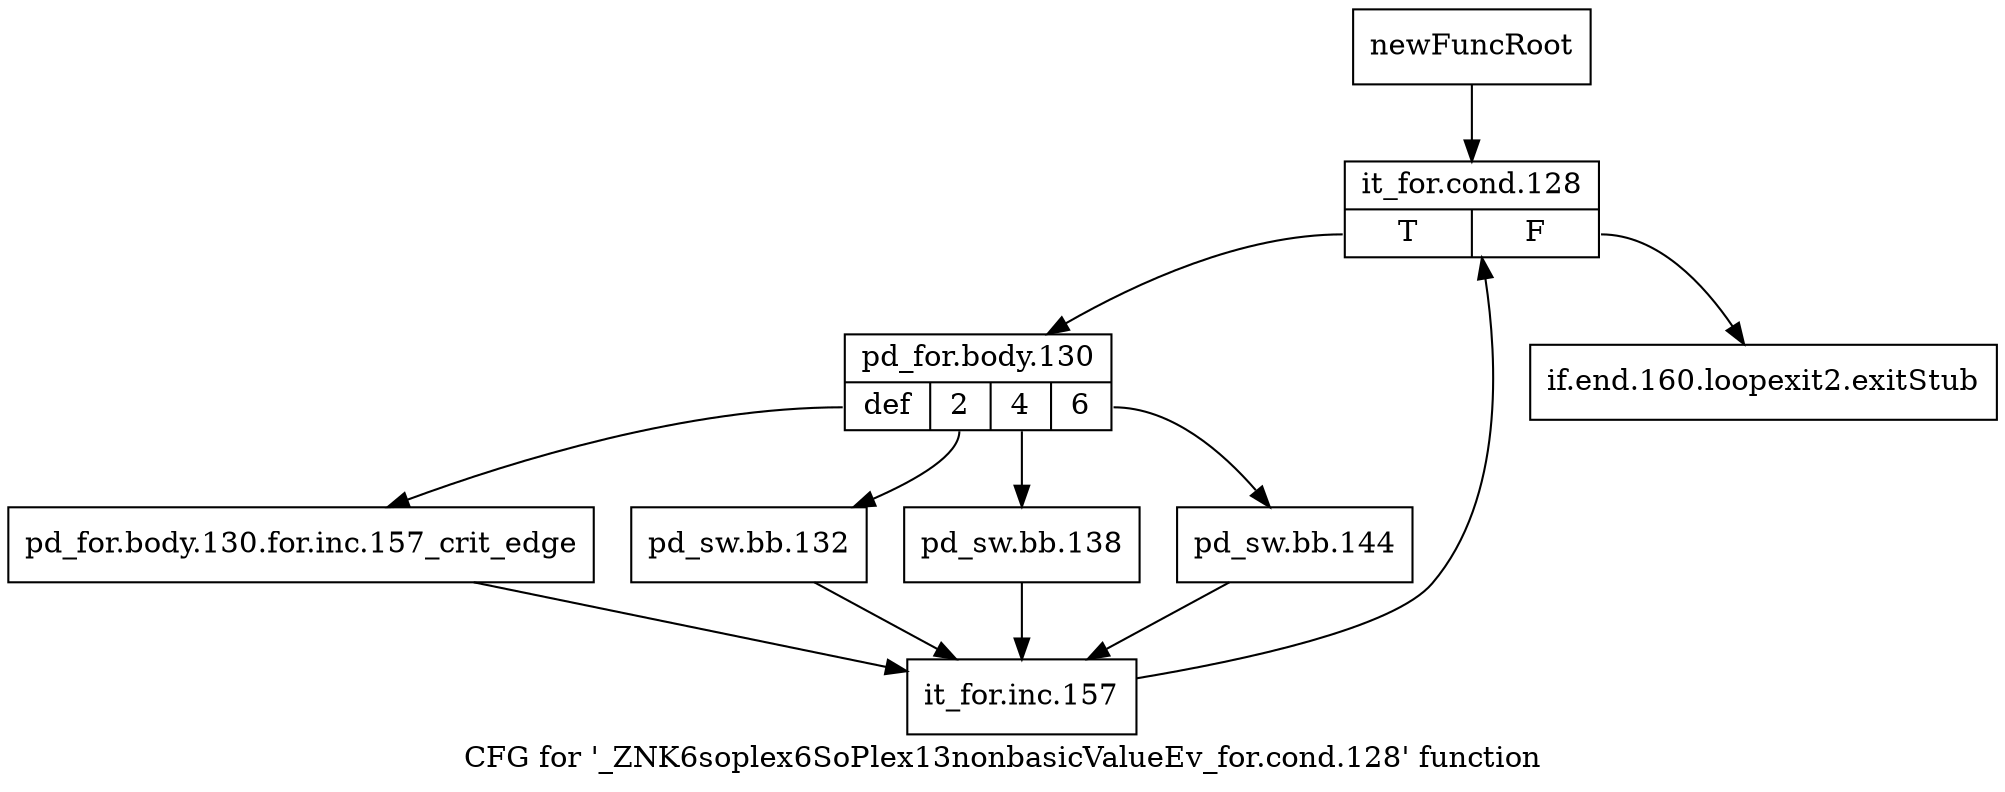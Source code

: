 digraph "CFG for '_ZNK6soplex6SoPlex13nonbasicValueEv_for.cond.128' function" {
	label="CFG for '_ZNK6soplex6SoPlex13nonbasicValueEv_for.cond.128' function";

	Node0x2d47070 [shape=record,label="{newFuncRoot}"];
	Node0x2d47070 -> Node0x2d47110;
	Node0x2d470c0 [shape=record,label="{if.end.160.loopexit2.exitStub}"];
	Node0x2d47110 [shape=record,label="{it_for.cond.128|{<s0>T|<s1>F}}"];
	Node0x2d47110:s0 -> Node0x2d47160;
	Node0x2d47110:s1 -> Node0x2d470c0;
	Node0x2d47160 [shape=record,label="{pd_for.body.130|{<s0>def|<s1>2|<s2>4|<s3>6}}"];
	Node0x2d47160:s0 -> Node0x2d472a0;
	Node0x2d47160:s1 -> Node0x2d47250;
	Node0x2d47160:s2 -> Node0x2d47200;
	Node0x2d47160:s3 -> Node0x2d471b0;
	Node0x2d471b0 [shape=record,label="{pd_sw.bb.144}"];
	Node0x2d471b0 -> Node0x2d472f0;
	Node0x2d47200 [shape=record,label="{pd_sw.bb.138}"];
	Node0x2d47200 -> Node0x2d472f0;
	Node0x2d47250 [shape=record,label="{pd_sw.bb.132}"];
	Node0x2d47250 -> Node0x2d472f0;
	Node0x2d472a0 [shape=record,label="{pd_for.body.130.for.inc.157_crit_edge}"];
	Node0x2d472a0 -> Node0x2d472f0;
	Node0x2d472f0 [shape=record,label="{it_for.inc.157}"];
	Node0x2d472f0 -> Node0x2d47110;
}
